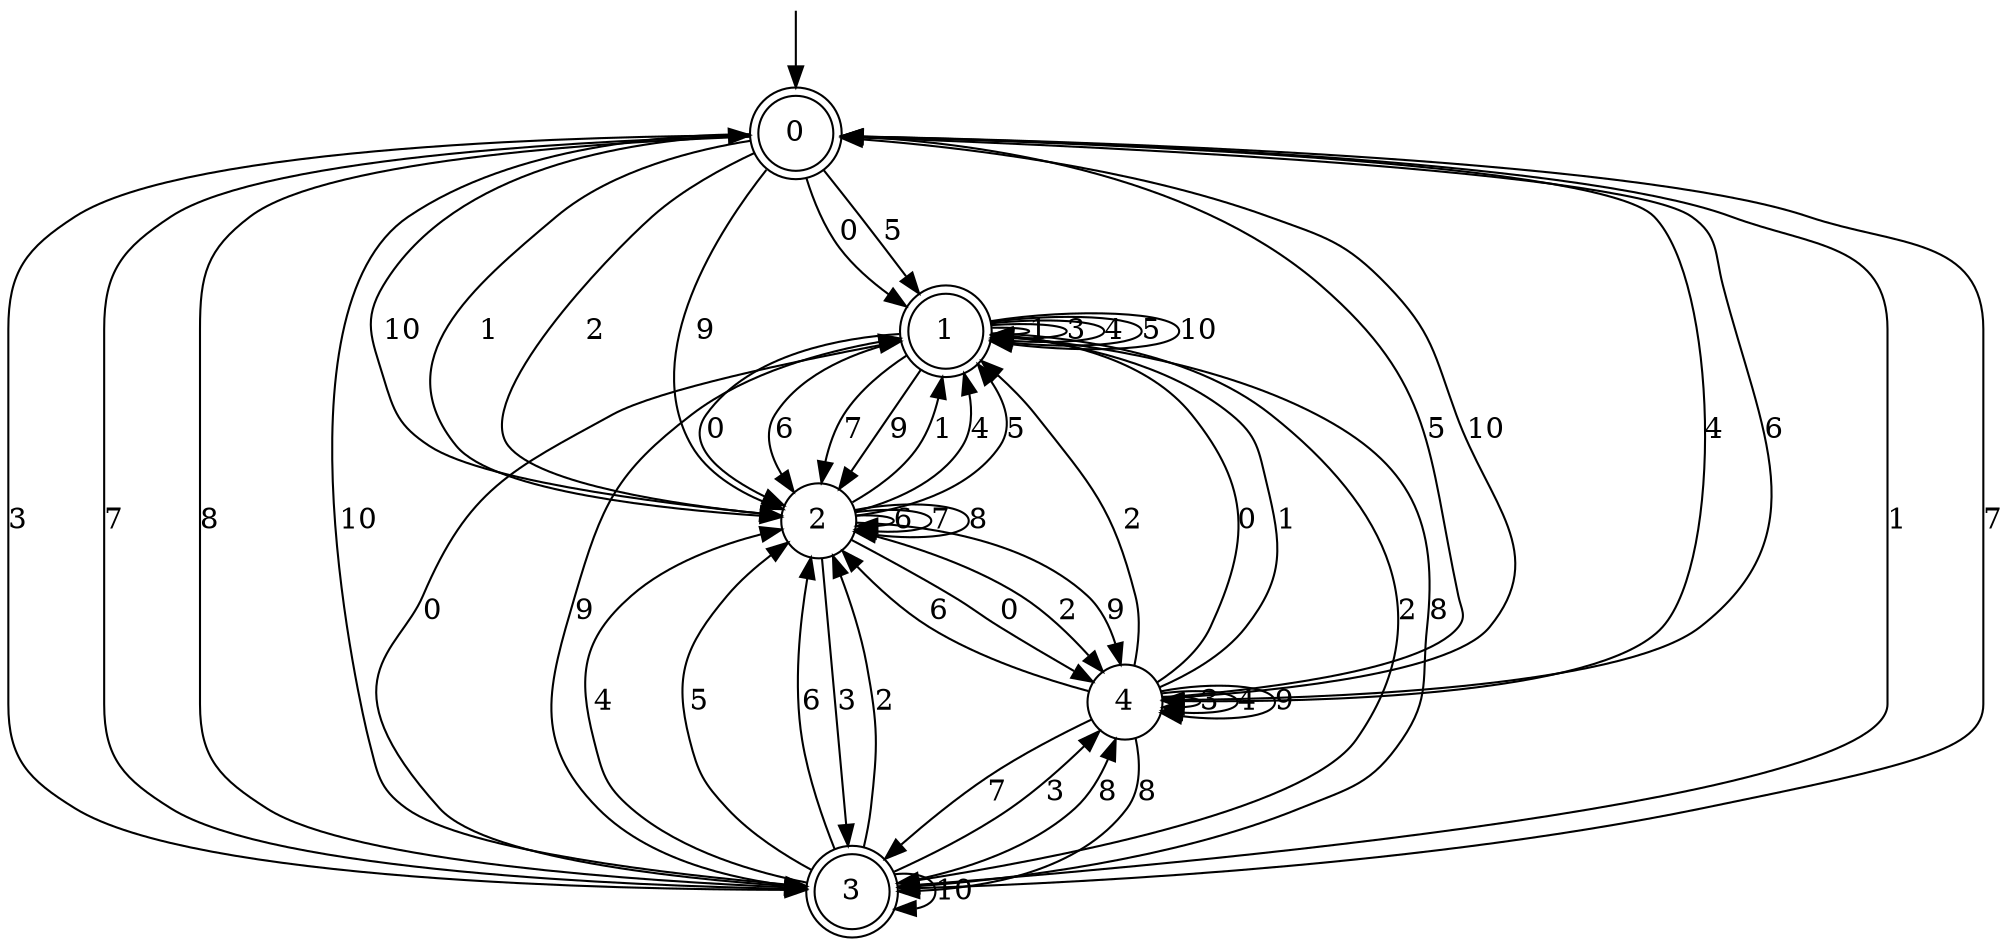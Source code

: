 digraph g {

	s0 [shape="doublecircle" label="0"];
	s1 [shape="doublecircle" label="1"];
	s2 [shape="circle" label="2"];
	s3 [shape="doublecircle" label="3"];
	s4 [shape="circle" label="4"];
	s0 -> s1 [label="0"];
	s0 -> s2 [label="1"];
	s0 -> s2 [label="2"];
	s0 -> s3 [label="3"];
	s0 -> s4 [label="4"];
	s0 -> s1 [label="5"];
	s0 -> s4 [label="6"];
	s0 -> s3 [label="7"];
	s0 -> s3 [label="8"];
	s0 -> s2 [label="9"];
	s0 -> s3 [label="10"];
	s1 -> s2 [label="0"];
	s1 -> s1 [label="1"];
	s1 -> s3 [label="2"];
	s1 -> s1 [label="3"];
	s1 -> s1 [label="4"];
	s1 -> s1 [label="5"];
	s1 -> s2 [label="6"];
	s1 -> s2 [label="7"];
	s1 -> s3 [label="8"];
	s1 -> s2 [label="9"];
	s1 -> s1 [label="10"];
	s2 -> s4 [label="0"];
	s2 -> s1 [label="1"];
	s2 -> s4 [label="2"];
	s2 -> s3 [label="3"];
	s2 -> s1 [label="4"];
	s2 -> s1 [label="5"];
	s2 -> s2 [label="6"];
	s2 -> s2 [label="7"];
	s2 -> s2 [label="8"];
	s2 -> s4 [label="9"];
	s2 -> s0 [label="10"];
	s3 -> s1 [label="0"];
	s3 -> s0 [label="1"];
	s3 -> s2 [label="2"];
	s3 -> s4 [label="3"];
	s3 -> s2 [label="4"];
	s3 -> s2 [label="5"];
	s3 -> s2 [label="6"];
	s3 -> s0 [label="7"];
	s3 -> s4 [label="8"];
	s3 -> s1 [label="9"];
	s3 -> s3 [label="10"];
	s4 -> s1 [label="0"];
	s4 -> s1 [label="1"];
	s4 -> s1 [label="2"];
	s4 -> s4 [label="3"];
	s4 -> s4 [label="4"];
	s4 -> s0 [label="5"];
	s4 -> s2 [label="6"];
	s4 -> s3 [label="7"];
	s4 -> s3 [label="8"];
	s4 -> s4 [label="9"];
	s4 -> s0 [label="10"];

__start0 [label="" shape="none" width="0" height="0"];
__start0 -> s0;

}
